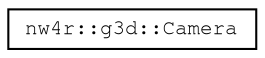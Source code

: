 digraph "Graphical Class Hierarchy"
{
 // LATEX_PDF_SIZE
  edge [fontname="FreeMono",fontsize="10",labelfontname="FreeMono",labelfontsize="10"];
  node [fontname="FreeMono",fontsize="10",shape=record];
  rankdir="LR";
  Node0 [label="nw4r::g3d::Camera",height=0.2,width=0.4,color="black", fillcolor="white", style="filled",URL="$structnw4r_1_1g3d_1_1_camera.html",tooltip=" "];
}
